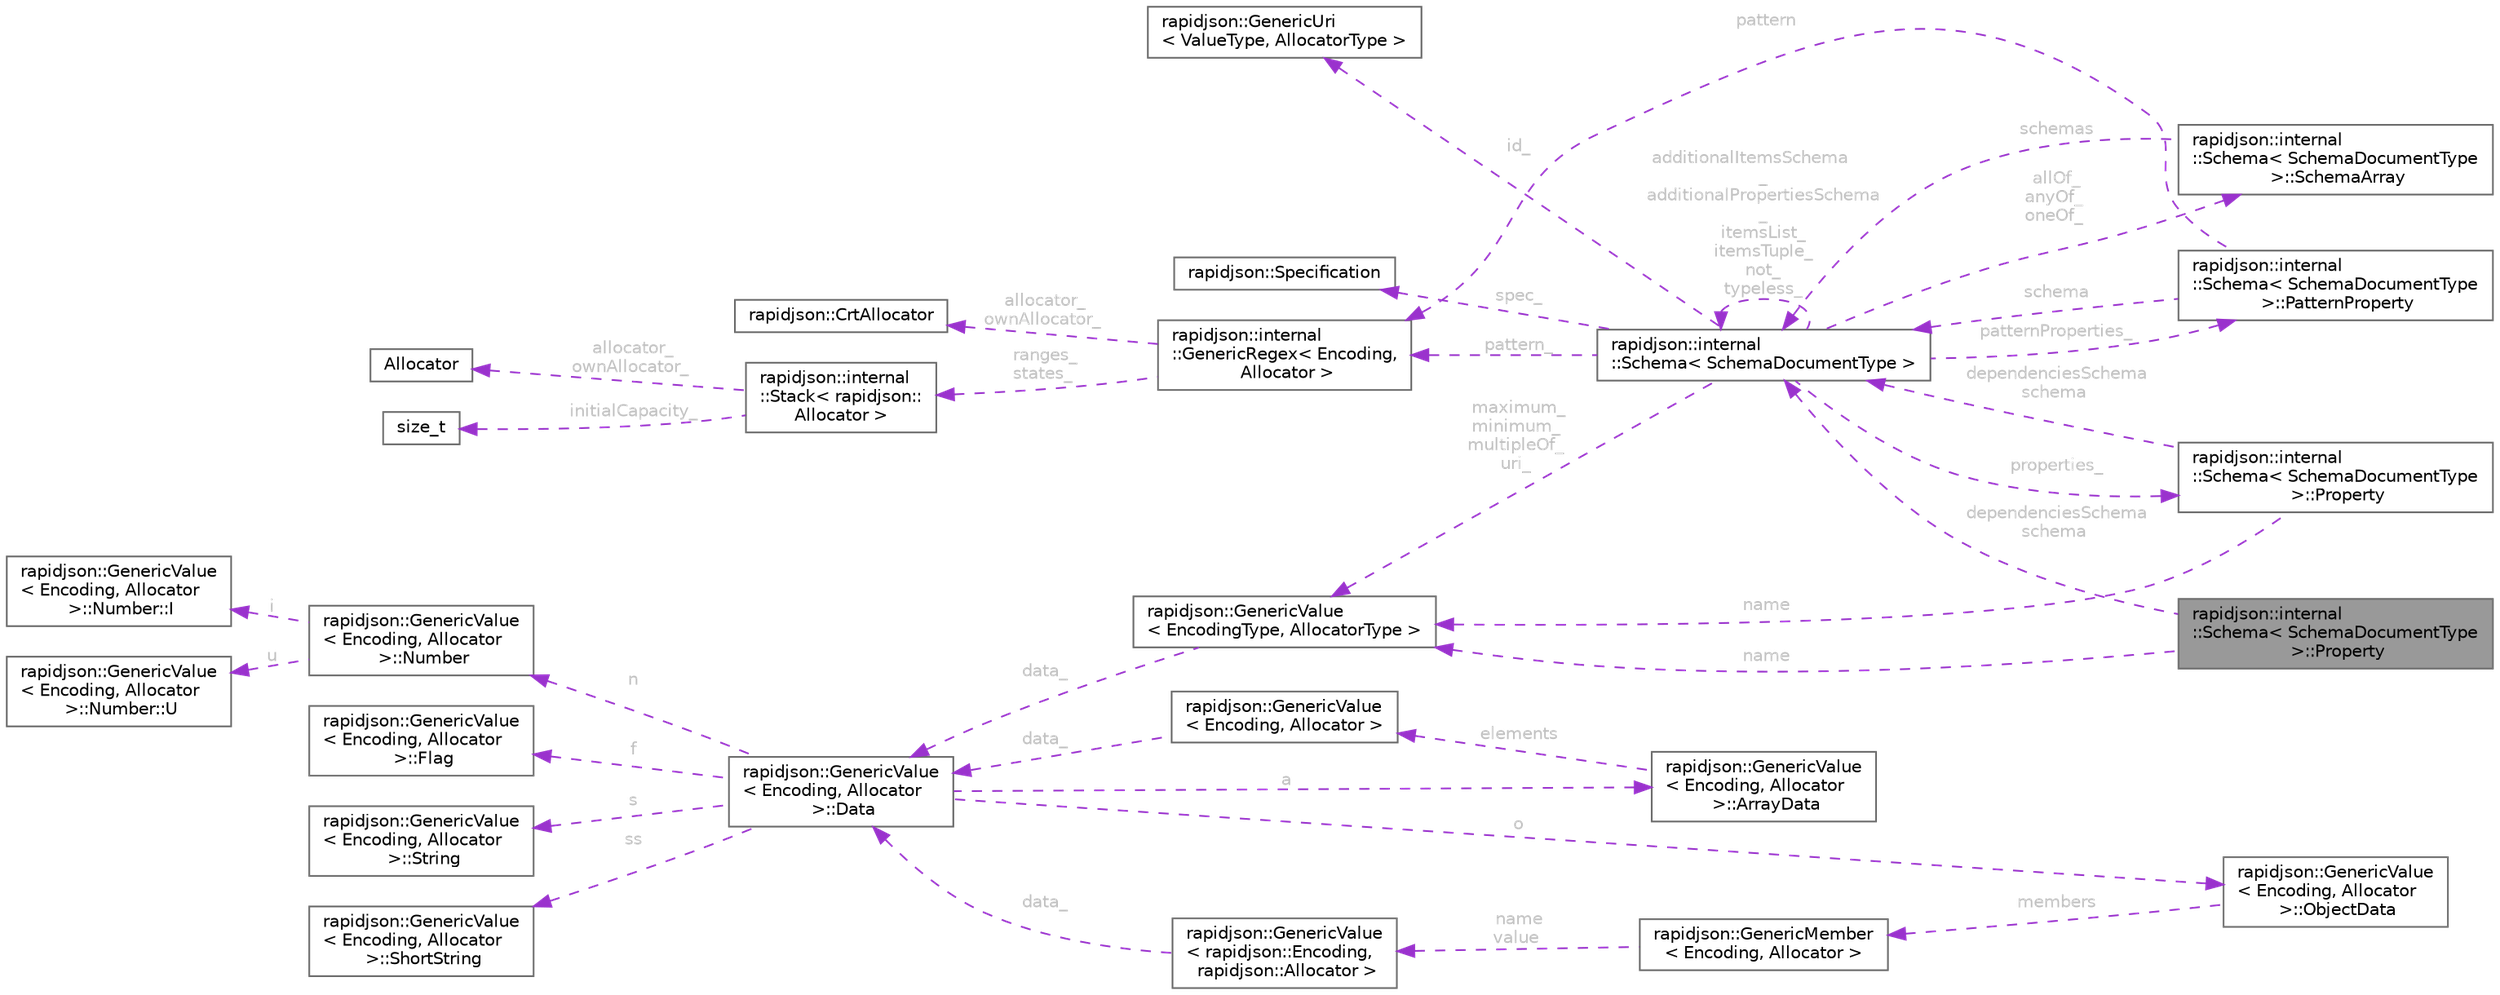 digraph "rapidjson::internal::Schema&lt; SchemaDocumentType &gt;::Property"
{
 // LATEX_PDF_SIZE
  bgcolor="transparent";
  edge [fontname=Helvetica,fontsize=10,labelfontname=Helvetica,labelfontsize=10];
  node [fontname=Helvetica,fontsize=10,shape=box,height=0.2,width=0.4];
  rankdir="LR";
  Node1 [id="Node000001",label="rapidjson::internal\l::Schema\< SchemaDocumentType\l \>::Property",height=0.2,width=0.4,color="gray40", fillcolor="grey60", style="filled", fontcolor="black",tooltip=" "];
  Node2 -> Node1 [id="edge1_Node000001_Node000002",dir="back",color="darkorchid3",style="dashed",tooltip=" ",label=" name",fontcolor="grey" ];
  Node2 [id="Node000002",label="rapidjson::GenericValue\l\< EncodingType, AllocatorType \>",height=0.2,width=0.4,color="gray40", fillcolor="white", style="filled",URL="$classrapidjson_1_1_generic_value.html",tooltip=" "];
  Node3 -> Node2 [id="edge2_Node000002_Node000003",dir="back",color="darkorchid3",style="dashed",tooltip=" ",label=" data_",fontcolor="grey" ];
  Node3 [id="Node000003",label="rapidjson::GenericValue\l\< Encoding, Allocator\l \>::Data",height=0.2,width=0.4,color="gray40", fillcolor="white", style="filled",URL="$unionrapidjson_1_1_generic_value_1_1_data.html",tooltip=" "];
  Node4 -> Node3 [id="edge3_Node000003_Node000004",dir="back",color="darkorchid3",style="dashed",tooltip=" ",label=" s",fontcolor="grey" ];
  Node4 [id="Node000004",label="rapidjson::GenericValue\l\< Encoding, Allocator\l \>::String",height=0.2,width=0.4,color="gray40", fillcolor="white", style="filled",URL="$structrapidjson_1_1_generic_value_1_1_string.html",tooltip=" "];
  Node5 -> Node3 [id="edge4_Node000003_Node000005",dir="back",color="darkorchid3",style="dashed",tooltip=" ",label=" ss",fontcolor="grey" ];
  Node5 [id="Node000005",label="rapidjson::GenericValue\l\< Encoding, Allocator\l \>::ShortString",height=0.2,width=0.4,color="gray40", fillcolor="white", style="filled",URL="$structrapidjson_1_1_generic_value_1_1_short_string.html",tooltip=" "];
  Node6 -> Node3 [id="edge5_Node000003_Node000006",dir="back",color="darkorchid3",style="dashed",tooltip=" ",label=" n",fontcolor="grey" ];
  Node6 [id="Node000006",label="rapidjson::GenericValue\l\< Encoding, Allocator\l \>::Number",height=0.2,width=0.4,color="gray40", fillcolor="white", style="filled",URL="$unionrapidjson_1_1_generic_value_1_1_number.html",tooltip=" "];
  Node7 -> Node6 [id="edge6_Node000006_Node000007",dir="back",color="darkorchid3",style="dashed",tooltip=" ",label=" i",fontcolor="grey" ];
  Node7 [id="Node000007",label="rapidjson::GenericValue\l\< Encoding, Allocator\l \>::Number::I",height=0.2,width=0.4,color="gray40", fillcolor="white", style="filled",URL="$structrapidjson_1_1_generic_value_1_1_number_1_1_i.html",tooltip=" "];
  Node8 -> Node6 [id="edge7_Node000006_Node000008",dir="back",color="darkorchid3",style="dashed",tooltip=" ",label=" u",fontcolor="grey" ];
  Node8 [id="Node000008",label="rapidjson::GenericValue\l\< Encoding, Allocator\l \>::Number::U",height=0.2,width=0.4,color="gray40", fillcolor="white", style="filled",URL="$structrapidjson_1_1_generic_value_1_1_number_1_1_u.html",tooltip=" "];
  Node9 -> Node3 [id="edge8_Node000003_Node000009",dir="back",color="darkorchid3",style="dashed",tooltip=" ",label=" o",fontcolor="grey" ];
  Node9 [id="Node000009",label="rapidjson::GenericValue\l\< Encoding, Allocator\l \>::ObjectData",height=0.2,width=0.4,color="gray40", fillcolor="white", style="filled",URL="$structrapidjson_1_1_generic_value_1_1_object_data.html",tooltip=" "];
  Node10 -> Node9 [id="edge9_Node000009_Node000010",dir="back",color="darkorchid3",style="dashed",tooltip=" ",label=" members",fontcolor="grey" ];
  Node10 [id="Node000010",label="rapidjson::GenericMember\l\< Encoding, Allocator \>",height=0.2,width=0.4,color="gray40", fillcolor="white", style="filled",URL="$classrapidjson_1_1_generic_member.html",tooltip="Name-value pair in a JSON object value."];
  Node11 -> Node10 [id="edge10_Node000010_Node000011",dir="back",color="darkorchid3",style="dashed",tooltip=" ",label=" name\nvalue",fontcolor="grey" ];
  Node11 [id="Node000011",label="rapidjson::GenericValue\l\< rapidjson::Encoding,\l rapidjson::Allocator \>",height=0.2,width=0.4,color="gray40", fillcolor="white", style="filled",URL="$classrapidjson_1_1_generic_value.html",tooltip=" "];
  Node3 -> Node11 [id="edge11_Node000011_Node000003",dir="back",color="darkorchid3",style="dashed",tooltip=" ",label=" data_",fontcolor="grey" ];
  Node12 -> Node3 [id="edge12_Node000003_Node000012",dir="back",color="darkorchid3",style="dashed",tooltip=" ",label=" a",fontcolor="grey" ];
  Node12 [id="Node000012",label="rapidjson::GenericValue\l\< Encoding, Allocator\l \>::ArrayData",height=0.2,width=0.4,color="gray40", fillcolor="white", style="filled",URL="$structrapidjson_1_1_generic_value_1_1_array_data.html",tooltip=" "];
  Node13 -> Node12 [id="edge13_Node000012_Node000013",dir="back",color="darkorchid3",style="dashed",tooltip=" ",label=" elements",fontcolor="grey" ];
  Node13 [id="Node000013",label="rapidjson::GenericValue\l\< Encoding, Allocator \>",height=0.2,width=0.4,color="gray40", fillcolor="white", style="filled",URL="$classrapidjson_1_1_generic_value.html",tooltip="Represents a JSON value. Use Value for UTF8 encoding and default allocator."];
  Node3 -> Node13 [id="edge14_Node000013_Node000003",dir="back",color="darkorchid3",style="dashed",tooltip=" ",label=" data_",fontcolor="grey" ];
  Node14 -> Node3 [id="edge15_Node000003_Node000014",dir="back",color="darkorchid3",style="dashed",tooltip=" ",label=" f",fontcolor="grey" ];
  Node14 [id="Node000014",label="rapidjson::GenericValue\l\< Encoding, Allocator\l \>::Flag",height=0.2,width=0.4,color="gray40", fillcolor="white", style="filled",URL="$structrapidjson_1_1_generic_value_1_1_flag.html",tooltip=" "];
  Node15 -> Node1 [id="edge16_Node000001_Node000015",dir="back",color="darkorchid3",style="dashed",tooltip=" ",label=" dependenciesSchema\nschema",fontcolor="grey" ];
  Node15 [id="Node000015",label="rapidjson::internal\l::Schema\< SchemaDocumentType \>",height=0.2,width=0.4,color="gray40", fillcolor="white", style="filled",URL="$classrapidjson_1_1internal_1_1_schema.html",tooltip=" "];
  Node2 -> Node15 [id="edge17_Node000015_Node000002",dir="back",color="darkorchid3",style="dashed",tooltip=" ",label=" maximum_\nminimum_\nmultipleOf_\nuri_",fontcolor="grey" ];
  Node16 -> Node15 [id="edge18_Node000015_Node000016",dir="back",color="darkorchid3",style="dashed",tooltip=" ",label=" id_",fontcolor="grey" ];
  Node16 [id="Node000016",label="rapidjson::GenericUri\l\< ValueType, AllocatorType \>",height=0.2,width=0.4,color="gray40", fillcolor="white", style="filled",URL="$classrapidjson_1_1_generic_uri.html",tooltip=" "];
  Node17 -> Node15 [id="edge19_Node000015_Node000017",dir="back",color="darkorchid3",style="dashed",tooltip=" ",label=" spec_",fontcolor="grey" ];
  Node17 [id="Node000017",label="rapidjson::Specification",height=0.2,width=0.4,color="gray40", fillcolor="white", style="filled",URL="$structrapidjson_1_1_specification.html",tooltip=" "];
  Node15 -> Node15 [id="edge20_Node000015_Node000015",dir="back",color="darkorchid3",style="dashed",tooltip=" ",label=" additionalItemsSchema\l_\nadditionalPropertiesSchema\l_\nitemsList_\nitemsTuple_\nnot_\ntypeless_",fontcolor="grey" ];
  Node18 -> Node15 [id="edge21_Node000015_Node000018",dir="back",color="darkorchid3",style="dashed",tooltip=" ",label=" allOf_\nanyOf_\noneOf_",fontcolor="grey" ];
  Node18 [id="Node000018",label="rapidjson::internal\l::Schema\< SchemaDocumentType\l \>::SchemaArray",height=0.2,width=0.4,color="gray40", fillcolor="white", style="filled",URL="$structrapidjson_1_1internal_1_1_schema_1_1_schema_array.html",tooltip=" "];
  Node15 -> Node18 [id="edge22_Node000018_Node000015",dir="back",color="darkorchid3",style="dashed",tooltip=" ",label=" schemas",fontcolor="grey" ];
  Node19 -> Node15 [id="edge23_Node000015_Node000019",dir="back",color="darkorchid3",style="dashed",tooltip=" ",label=" properties_",fontcolor="grey" ];
  Node19 [id="Node000019",label="rapidjson::internal\l::Schema\< SchemaDocumentType\l \>::Property",height=0.2,width=0.4,color="gray40", fillcolor="white", style="filled",URL="$structrapidjson_1_1internal_1_1_schema_1_1_property.html",tooltip=" "];
  Node2 -> Node19 [id="edge24_Node000019_Node000002",dir="back",color="darkorchid3",style="dashed",tooltip=" ",label=" name",fontcolor="grey" ];
  Node15 -> Node19 [id="edge25_Node000019_Node000015",dir="back",color="darkorchid3",style="dashed",tooltip=" ",label=" dependenciesSchema\nschema",fontcolor="grey" ];
  Node20 -> Node15 [id="edge26_Node000015_Node000020",dir="back",color="darkorchid3",style="dashed",tooltip=" ",label=" patternProperties_",fontcolor="grey" ];
  Node20 [id="Node000020",label="rapidjson::internal\l::Schema\< SchemaDocumentType\l \>::PatternProperty",height=0.2,width=0.4,color="gray40", fillcolor="white", style="filled",URL="$structrapidjson_1_1internal_1_1_schema_1_1_pattern_property.html",tooltip=" "];
  Node15 -> Node20 [id="edge27_Node000020_Node000015",dir="back",color="darkorchid3",style="dashed",tooltip=" ",label=" schema",fontcolor="grey" ];
  Node21 -> Node20 [id="edge28_Node000020_Node000021",dir="back",color="darkorchid3",style="dashed",tooltip=" ",label=" pattern",fontcolor="grey" ];
  Node21 [id="Node000021",label="rapidjson::internal\l::GenericRegex\< Encoding,\l Allocator \>",height=0.2,width=0.4,color="gray40", fillcolor="white", style="filled",URL="$classrapidjson_1_1internal_1_1_generic_regex.html",tooltip="Regular expression engine with subset of ECMAscript grammar."];
  Node22 -> Node21 [id="edge29_Node000021_Node000022",dir="back",color="darkorchid3",style="dashed",tooltip=" ",label=" allocator_\nownAllocator_",fontcolor="grey" ];
  Node22 [id="Node000022",label="rapidjson::CrtAllocator",height=0.2,width=0.4,color="gray40", fillcolor="white", style="filled",URL="$classrapidjson_1_1_crt_allocator.html",tooltip="C-runtime library allocator."];
  Node23 -> Node21 [id="edge30_Node000021_Node000023",dir="back",color="darkorchid3",style="dashed",tooltip=" ",label=" ranges_\nstates_",fontcolor="grey" ];
  Node23 [id="Node000023",label="rapidjson::internal\l::Stack\< rapidjson::\lAllocator \>",height=0.2,width=0.4,color="gray40", fillcolor="white", style="filled",URL="$classrapidjson_1_1internal_1_1_stack.html",tooltip=" "];
  Node24 -> Node23 [id="edge31_Node000023_Node000024",dir="back",color="darkorchid3",style="dashed",tooltip=" ",label=" allocator_\nownAllocator_",fontcolor="grey" ];
  Node24 [id="Node000024",label="Allocator",height=0.2,width=0.4,color="gray40", fillcolor="white", style="filled",URL="$classrapidjson_1_1_allocator.html",tooltip="Concept for allocating, resizing and freeing memory block."];
  Node25 -> Node23 [id="edge32_Node000023_Node000025",dir="back",color="darkorchid3",style="dashed",tooltip=" ",label=" initialCapacity_",fontcolor="grey" ];
  Node25 [id="Node000025",label="size_t",height=0.2,width=0.4,color="gray40", fillcolor="white", style="filled",tooltip=" "];
  Node21 -> Node15 [id="edge33_Node000015_Node000021",dir="back",color="darkorchid3",style="dashed",tooltip=" ",label=" pattern_",fontcolor="grey" ];
}
